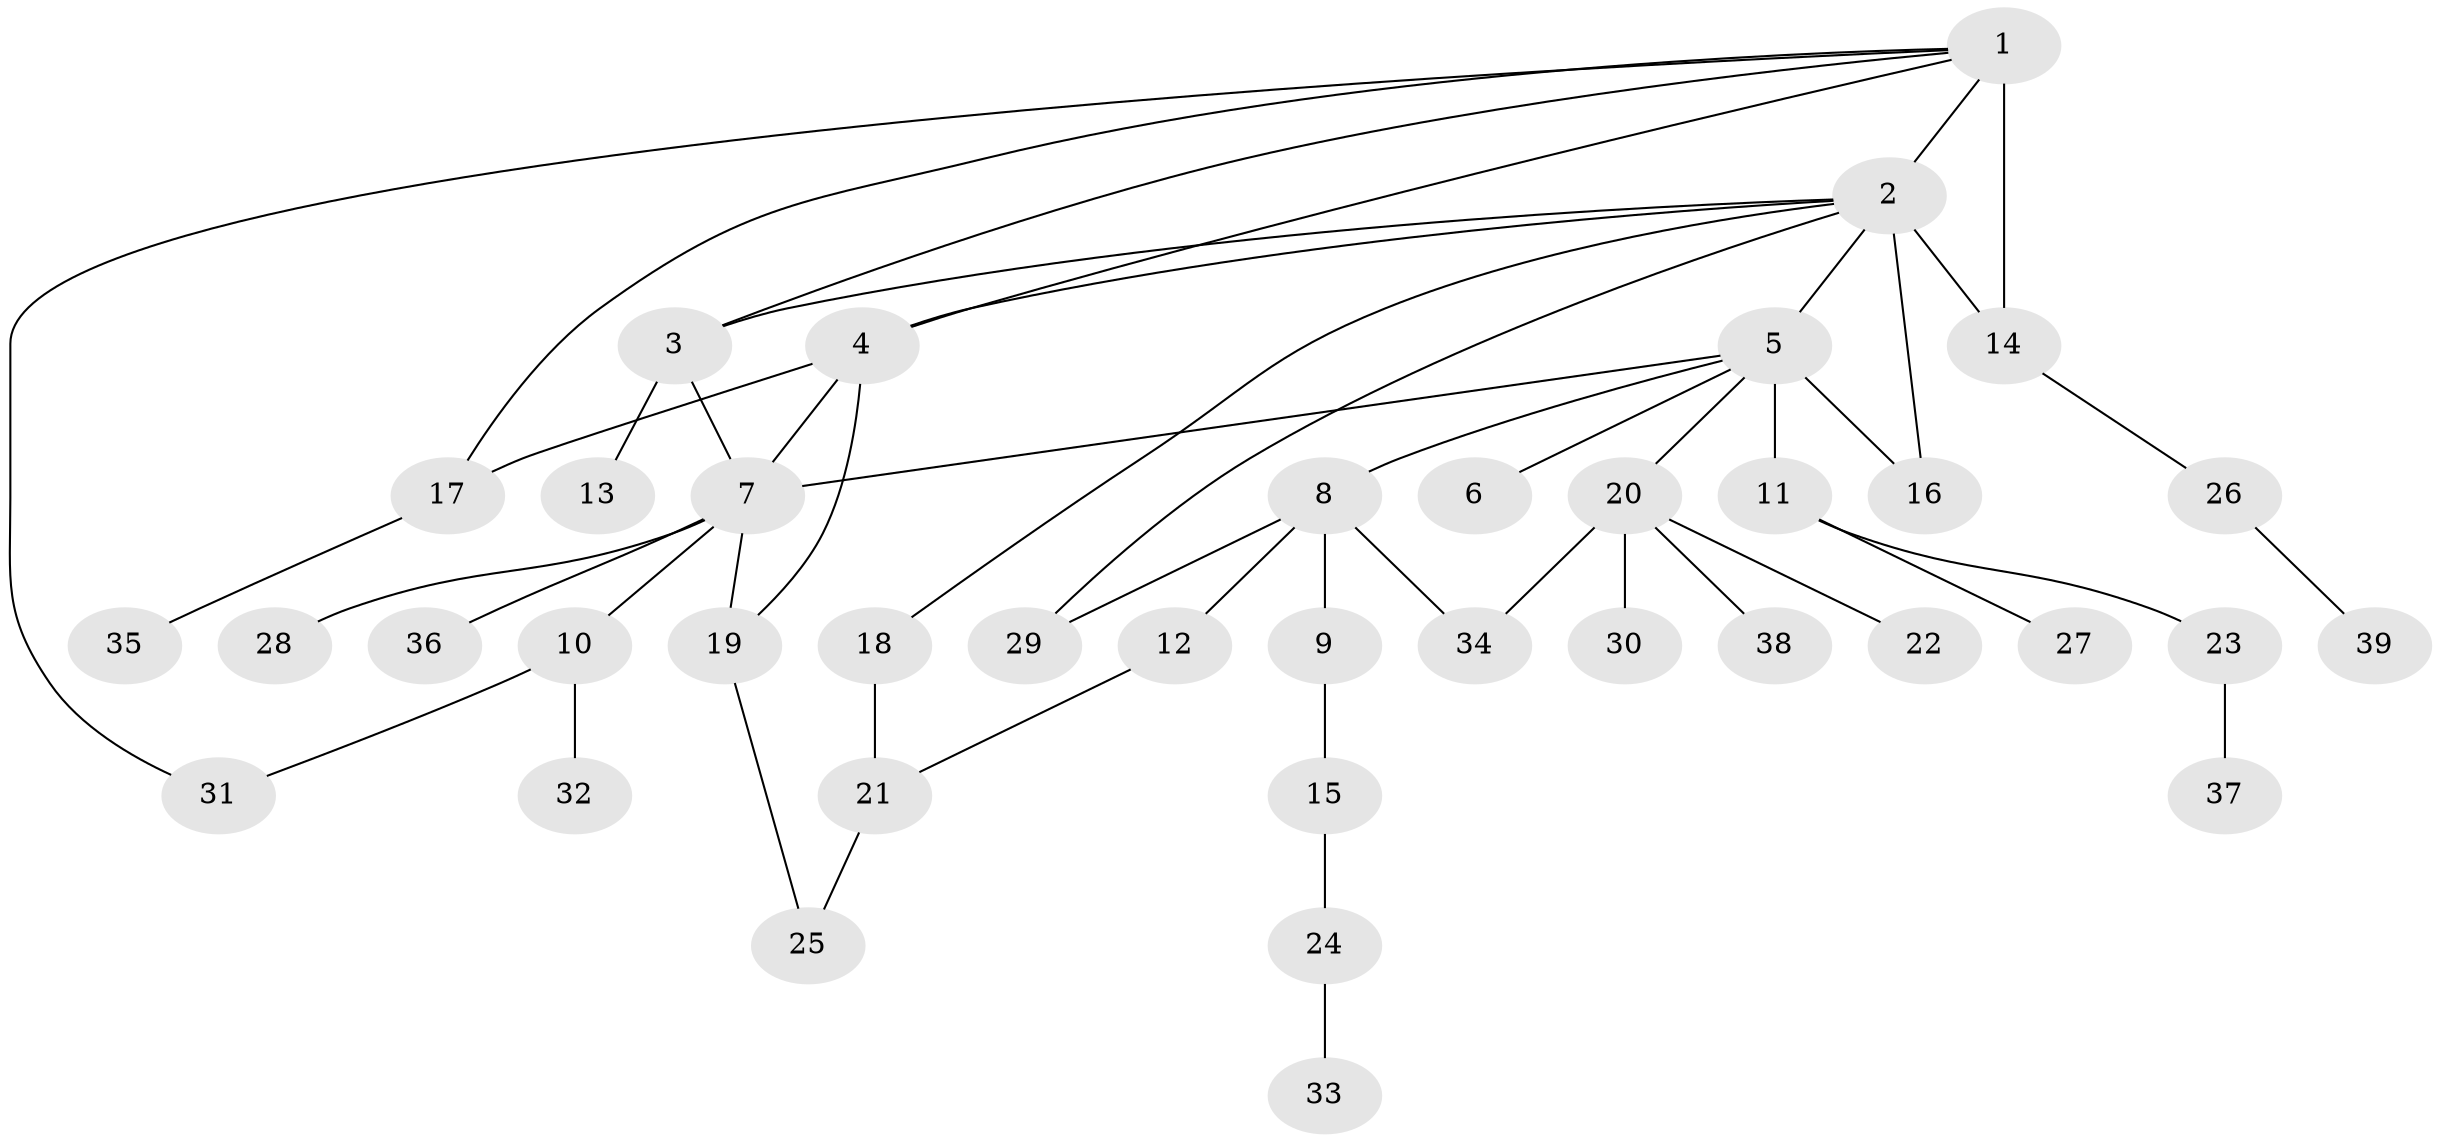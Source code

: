// original degree distribution, {12: 0.015748031496062992, 16: 0.007874015748031496, 6: 0.03937007874015748, 11: 0.007874015748031496, 2: 0.2204724409448819, 14: 0.007874015748031496, 3: 0.08661417322834646, 1: 0.5826771653543307, 5: 0.015748031496062992, 4: 0.007874015748031496, 10: 0.007874015748031496}
// Generated by graph-tools (version 1.1) at 2025/50/03/04/25 22:50:05]
// undirected, 39 vertices, 51 edges
graph export_dot {
  node [color=gray90,style=filled];
  1;
  2;
  3;
  4;
  5;
  6;
  7;
  8;
  9;
  10;
  11;
  12;
  13;
  14;
  15;
  16;
  17;
  18;
  19;
  20;
  21;
  22;
  23;
  24;
  25;
  26;
  27;
  28;
  29;
  30;
  31;
  32;
  33;
  34;
  35;
  36;
  37;
  38;
  39;
  1 -- 2 [weight=1.0];
  1 -- 3 [weight=1.0];
  1 -- 4 [weight=1.0];
  1 -- 14 [weight=6.0];
  1 -- 17 [weight=1.0];
  1 -- 31 [weight=1.0];
  2 -- 3 [weight=1.0];
  2 -- 4 [weight=1.0];
  2 -- 5 [weight=1.0];
  2 -- 14 [weight=1.0];
  2 -- 16 [weight=7.0];
  2 -- 18 [weight=1.0];
  2 -- 29 [weight=1.0];
  3 -- 7 [weight=1.0];
  3 -- 13 [weight=3.0];
  4 -- 7 [weight=1.0];
  4 -- 17 [weight=1.0];
  4 -- 19 [weight=1.0];
  5 -- 6 [weight=1.0];
  5 -- 7 [weight=1.0];
  5 -- 8 [weight=1.0];
  5 -- 11 [weight=7.0];
  5 -- 16 [weight=1.0];
  5 -- 20 [weight=1.0];
  7 -- 10 [weight=1.0];
  7 -- 19 [weight=1.0];
  7 -- 28 [weight=1.0];
  7 -- 36 [weight=1.0];
  8 -- 9 [weight=6.0];
  8 -- 12 [weight=1.0];
  8 -- 29 [weight=1.0];
  8 -- 34 [weight=1.0];
  9 -- 15 [weight=1.0];
  10 -- 31 [weight=1.0];
  10 -- 32 [weight=1.0];
  11 -- 23 [weight=1.0];
  11 -- 27 [weight=1.0];
  12 -- 21 [weight=1.0];
  14 -- 26 [weight=1.0];
  15 -- 24 [weight=1.0];
  17 -- 35 [weight=1.0];
  18 -- 21 [weight=4.0];
  19 -- 25 [weight=1.0];
  20 -- 22 [weight=1.0];
  20 -- 30 [weight=1.0];
  20 -- 34 [weight=1.0];
  20 -- 38 [weight=5.0];
  21 -- 25 [weight=1.0];
  23 -- 37 [weight=1.0];
  24 -- 33 [weight=1.0];
  26 -- 39 [weight=1.0];
}
